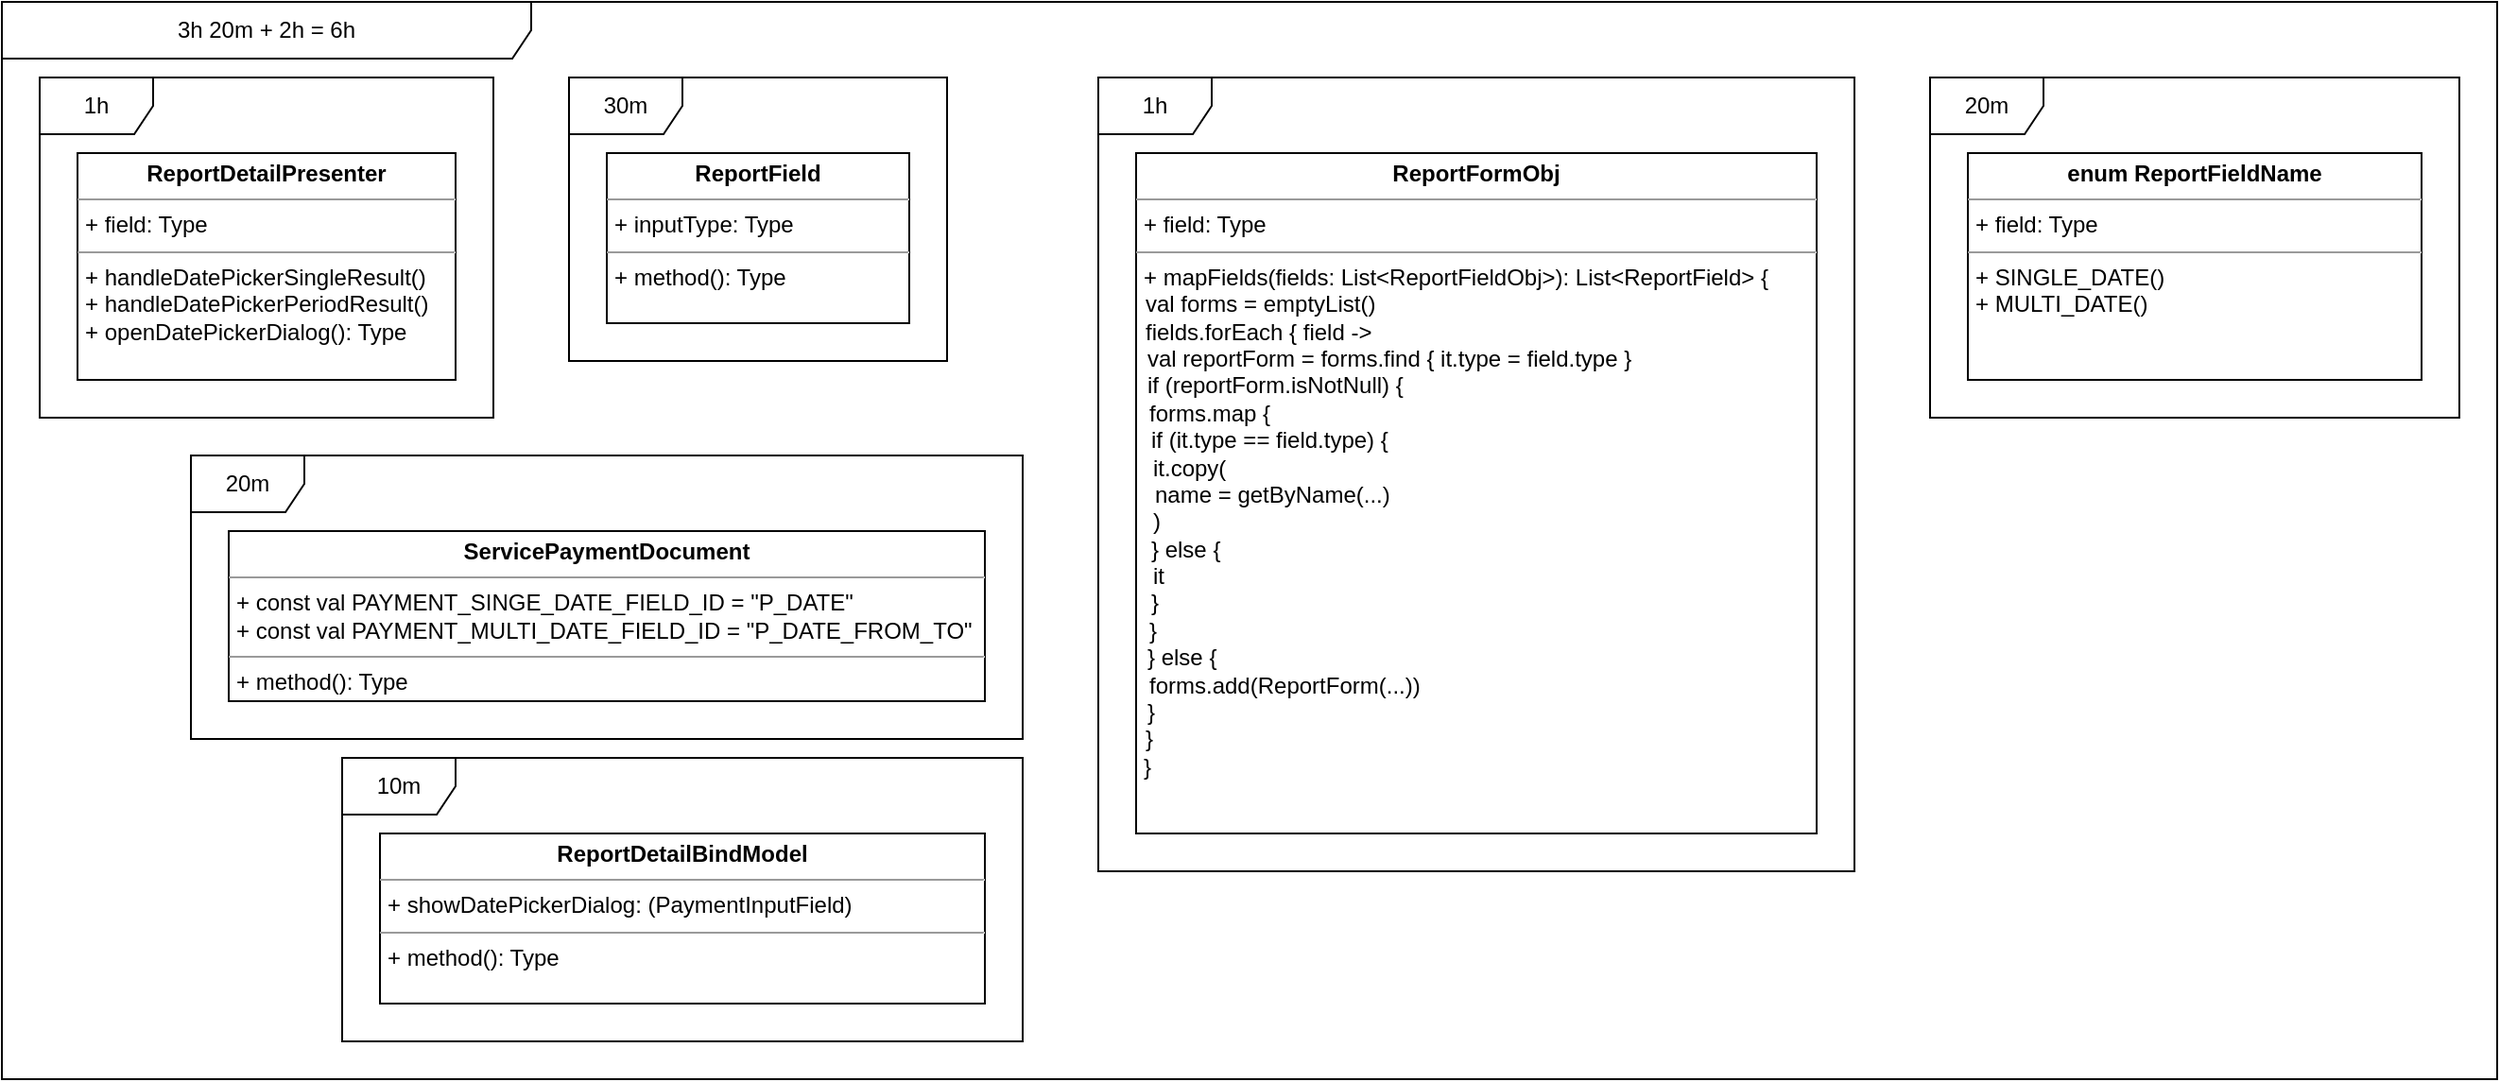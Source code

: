 <mxfile version="15.9.1" type="github">
  <diagram id="mPTwxamNYSwPW7kSz7A5" name="Page-1">
    <mxGraphModel dx="2031" dy="1103" grid="1" gridSize="10" guides="1" tooltips="1" connect="1" arrows="1" fold="1" page="1" pageScale="1" pageWidth="850" pageHeight="1100" math="0" shadow="0">
      <root>
        <mxCell id="0" />
        <mxCell id="1" parent="0" />
        <mxCell id="raneWIdsYM0xi1XRnZLK-1" value="&lt;p style=&quot;margin: 0px ; margin-top: 4px ; text-align: center&quot;&gt;&lt;b&gt;ReportDetailPresenter&lt;/b&gt;&lt;/p&gt;&lt;hr size=&quot;1&quot;&gt;&lt;p style=&quot;margin: 0px ; margin-left: 4px&quot;&gt;+ field: Type&lt;/p&gt;&lt;hr size=&quot;1&quot;&gt;&lt;p style=&quot;margin: 0px ; margin-left: 4px&quot;&gt;+ handleDatePickerSingleResult()&lt;/p&gt;&lt;p style=&quot;margin: 0px ; margin-left: 4px&quot;&gt;+ handleDatePickerPeriodResult()&lt;br&gt;&lt;/p&gt;&lt;p style=&quot;margin: 0px ; margin-left: 4px&quot;&gt;+ openDatePickerDialog(): Type&lt;/p&gt;" style="verticalAlign=top;align=left;overflow=fill;fontSize=12;fontFamily=Helvetica;html=1;" parent="1" vertex="1">
          <mxGeometry x="80" y="80" width="200" height="120" as="geometry" />
        </mxCell>
        <mxCell id="Rn3kvG91TFD1d-agJmLW-1" value="&lt;p style=&quot;margin: 0px ; margin-top: 4px ; text-align: center&quot;&gt;&lt;b&gt;ReportField&lt;/b&gt;&lt;/p&gt;&lt;hr size=&quot;1&quot;&gt;&lt;p style=&quot;margin: 0px ; margin-left: 4px&quot;&gt;+ inputType: Type&lt;/p&gt;&lt;hr size=&quot;1&quot;&gt;&lt;p style=&quot;margin: 0px ; margin-left: 4px&quot;&gt;+ method(): Type&lt;/p&gt;" style="verticalAlign=top;align=left;overflow=fill;fontSize=12;fontFamily=Helvetica;html=1;" parent="1" vertex="1">
          <mxGeometry x="360" y="80" width="160" height="90" as="geometry" />
        </mxCell>
        <mxCell id="Rn3kvG91TFD1d-agJmLW-2" value="&lt;p style=&quot;margin: 0px ; margin-top: 4px ; text-align: center&quot;&gt;&lt;b&gt;ReportFormObj&lt;/b&gt;&lt;/p&gt;&lt;hr size=&quot;1&quot;&gt;&lt;p style=&quot;margin: 0px ; margin-left: 4px&quot;&gt;+ field: Type&lt;/p&gt;&lt;hr size=&quot;1&quot;&gt;&lt;p style=&quot;margin: 0px ; margin-left: 4px&quot;&gt;+ mapFields(fields: List&amp;lt;ReportFieldObj&amp;gt;): List&amp;lt;ReportField&amp;gt; {&lt;/p&gt;&lt;p style=&quot;margin: 0px ; margin-left: 4px&quot;&gt;``val forms = emptyList()&lt;br&gt;&lt;/p&gt;&lt;p style=&quot;margin: 0px ; margin-left: 4px&quot;&gt;``fields.forEach { field -&amp;gt;&lt;br&gt;&lt;/p&gt;&lt;p style=&quot;margin: 0px ; margin-left: 4px&quot;&gt;````val reportForm = forms.find { it.type = field.type }&lt;/p&gt;&lt;p style=&quot;margin: 0px ; margin-left: 4px&quot;&gt;````if (reportForm.isNotNull) {&lt;/p&gt;&lt;p style=&quot;margin: 0px ; margin-left: 4px&quot;&gt;``````forms.map {&lt;/p&gt;&lt;p style=&quot;margin: 0px ; margin-left: 4px&quot;&gt;````````if (it.type == field.type) {&lt;/p&gt;&lt;p style=&quot;margin: 0px ; margin-left: 4px&quot;&gt;``````````it.copy(&lt;/p&gt;&lt;p style=&quot;margin: 0px ; margin-left: 4px&quot;&gt;````````````name = getByName(...)&lt;br&gt;&lt;/p&gt;&lt;p style=&quot;margin: 0px ; margin-left: 4px&quot;&gt;``````````)&lt;br&gt;&lt;/p&gt;&lt;p style=&quot;margin: 0px ; margin-left: 4px&quot;&gt;````````} else {&lt;/p&gt;&lt;p style=&quot;margin: 0px ; margin-left: 4px&quot;&gt;``````````it&lt;br&gt;&lt;/p&gt;&lt;p style=&quot;margin: 0px ; margin-left: 4px&quot;&gt;````````}&lt;br&gt;&lt;/p&gt;&lt;p style=&quot;margin: 0px ; margin-left: 4px&quot;&gt;``````}&lt;br&gt;&lt;/p&gt;&lt;p style=&quot;margin: 0px ; margin-left: 4px&quot;&gt;````} else {&lt;/p&gt;&lt;p style=&quot;margin: 0px ; margin-left: 4px&quot;&gt;``````forms.add(ReportForm(...)) &lt;/p&gt;&lt;p style=&quot;margin: 0px ; margin-left: 4px&quot;&gt;````}&lt;br&gt;&lt;/p&gt;&lt;p style=&quot;margin: 0px ; margin-left: 4px&quot;&gt;``}&lt;br&gt;&lt;/p&gt;&lt;p style=&quot;margin: 0px ; margin-left: 4px&quot;&gt;}&lt;br&gt;&lt;/p&gt;" style="verticalAlign=top;align=left;overflow=fill;fontSize=12;fontFamily=Helvetica;html=1;" parent="1" vertex="1">
          <mxGeometry x="640" y="80" width="360" height="360" as="geometry" />
        </mxCell>
        <mxCell id="Rn3kvG91TFD1d-agJmLW-3" value="&lt;p style=&quot;margin: 0px ; margin-top: 4px ; text-align: center&quot;&gt;&lt;b&gt;enum ReportFieldName&lt;br&gt;&lt;/b&gt;&lt;/p&gt;&lt;hr size=&quot;1&quot;&gt;&lt;p style=&quot;margin: 0px ; margin-left: 4px&quot;&gt;+ field: Type&lt;/p&gt;&lt;hr size=&quot;1&quot;&gt;&lt;p style=&quot;margin: 0px ; margin-left: 4px&quot;&gt;+ SINGLE_DATE()&lt;/p&gt;&lt;p style=&quot;margin: 0px ; margin-left: 4px&quot;&gt;+ MULTI_DATE()&lt;/p&gt;" style="verticalAlign=top;align=left;overflow=fill;fontSize=12;fontFamily=Helvetica;html=1;" parent="1" vertex="1">
          <mxGeometry x="1080" y="80" width="240" height="120" as="geometry" />
        </mxCell>
        <mxCell id="Rn3kvG91TFD1d-agJmLW-4" value="&lt;p style=&quot;margin: 0px ; margin-top: 4px ; text-align: center&quot;&gt;&lt;b&gt;ServicePaymentDocument&lt;/b&gt;&lt;/p&gt;&lt;hr size=&quot;1&quot;&gt;&lt;p style=&quot;margin: 0px ; margin-left: 4px&quot;&gt;+ const val PAYMENT_SINGE_DATE_FIELD_ID = &quot;P_DATE&quot;&lt;/p&gt;&lt;p style=&quot;margin: 0px ; margin-left: 4px&quot;&gt;+ const val PAYMENT_MULTI_DATE_FIELD_ID = &quot;P_DATE_FROM_TO&quot;&lt;/p&gt;&lt;hr size=&quot;1&quot;&gt;&lt;p style=&quot;margin: 0px ; margin-left: 4px&quot;&gt;+ method(): Type&lt;/p&gt;" style="verticalAlign=top;align=left;overflow=fill;fontSize=12;fontFamily=Helvetica;html=1;" parent="1" vertex="1">
          <mxGeometry x="160" y="280" width="400" height="90" as="geometry" />
        </mxCell>
        <mxCell id="Rn3kvG91TFD1d-agJmLW-5" value="&lt;p style=&quot;margin: 0px ; margin-top: 4px ; text-align: center&quot;&gt;&lt;b&gt;ReportDetailBindModel&lt;/b&gt;&lt;/p&gt;&lt;hr size=&quot;1&quot;&gt;&lt;p style=&quot;margin: 0px ; margin-left: 4px&quot;&gt;+ showDatePickerDialog: (PaymentInputField)&lt;br&gt;&lt;/p&gt;&lt;hr size=&quot;1&quot;&gt;&lt;p style=&quot;margin: 0px ; margin-left: 4px&quot;&gt;+ method(): Type&lt;/p&gt;" style="verticalAlign=top;align=left;overflow=fill;fontSize=12;fontFamily=Helvetica;html=1;" parent="1" vertex="1">
          <mxGeometry x="240" y="440" width="320" height="90" as="geometry" />
        </mxCell>
        <mxCell id="XyBVc-w15n-QISdRDoLT-2" value="20m" style="shape=umlFrame;whiteSpace=wrap;html=1;" vertex="1" parent="1">
          <mxGeometry x="1060" y="40" width="280" height="180" as="geometry" />
        </mxCell>
        <mxCell id="XyBVc-w15n-QISdRDoLT-3" value="1h" style="shape=umlFrame;whiteSpace=wrap;html=1;" vertex="1" parent="1">
          <mxGeometry x="620" y="40" width="400" height="420" as="geometry" />
        </mxCell>
        <mxCell id="XyBVc-w15n-QISdRDoLT-4" value="10m" style="shape=umlFrame;whiteSpace=wrap;html=1;" vertex="1" parent="1">
          <mxGeometry x="220" y="400" width="360" height="150" as="geometry" />
        </mxCell>
        <mxCell id="XyBVc-w15n-QISdRDoLT-5" value="20m" style="shape=umlFrame;whiteSpace=wrap;html=1;" vertex="1" parent="1">
          <mxGeometry x="140" y="240" width="440" height="150" as="geometry" />
        </mxCell>
        <mxCell id="XyBVc-w15n-QISdRDoLT-6" value="30m" style="shape=umlFrame;whiteSpace=wrap;html=1;" vertex="1" parent="1">
          <mxGeometry x="340" y="40" width="200" height="150" as="geometry" />
        </mxCell>
        <mxCell id="XyBVc-w15n-QISdRDoLT-7" value="1h" style="shape=umlFrame;whiteSpace=wrap;html=1;" vertex="1" parent="1">
          <mxGeometry x="60" y="40" width="240" height="180" as="geometry" />
        </mxCell>
        <mxCell id="XyBVc-w15n-QISdRDoLT-8" value="3h 20m + 2h = 6h" style="shape=umlFrame;whiteSpace=wrap;html=1;width=280;height=30;" vertex="1" parent="1">
          <mxGeometry x="40" width="1320" height="570" as="geometry" />
        </mxCell>
      </root>
    </mxGraphModel>
  </diagram>
</mxfile>
